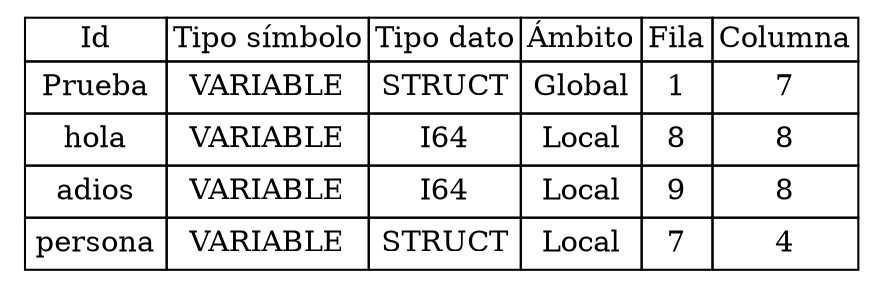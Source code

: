 
	digraph {
		tablaSimbolos [
		  shape=plaintext
		  label=<
			<table border='0' cellborder='1' color='black' cellspacing='0'>
			  <tr>
				  <td>Id</td>
				  <td>Tipo símbolo</td>
				  <td>Tipo dato</td>
				  <td>Ámbito</td>
				  <td>Fila</td>
				  <td>Columna</td>
			  </tr>
	
<tr>
<td cellpadding='4'>
Prueba
</td>
<td cellpadding='4'>VARIABLE
</td>
<td cellpadding='4'>STRUCT
</td>
<td cellpadding='4'>Global
</td>
<td cellpadding='4'>
1
</td>
<td cellpadding='4'>
7
</td>
</tr>

<tr>
<td cellpadding='4'>
hola
</td>
<td cellpadding='4'>VARIABLE
</td>
<td cellpadding='4'>I64
</td>
<td cellpadding='4'>Local
</td>
<td cellpadding='4'>
8
</td>
<td cellpadding='4'>
8
</td>
</tr>

<tr>
<td cellpadding='4'>
adios
</td>
<td cellpadding='4'>VARIABLE
</td>
<td cellpadding='4'>I64
</td>
<td cellpadding='4'>Local
</td>
<td cellpadding='4'>
9
</td>
<td cellpadding='4'>
8
</td>
</tr>

<tr>
<td cellpadding='4'>
persona
</td>
<td cellpadding='4'>VARIABLE
</td>
<td cellpadding='4'>STRUCT
</td>
<td cellpadding='4'>Local
</td>
<td cellpadding='4'>
7
</td>
<td cellpadding='4'>
4
</td>
</tr>

		</table>
		>];
	}
	